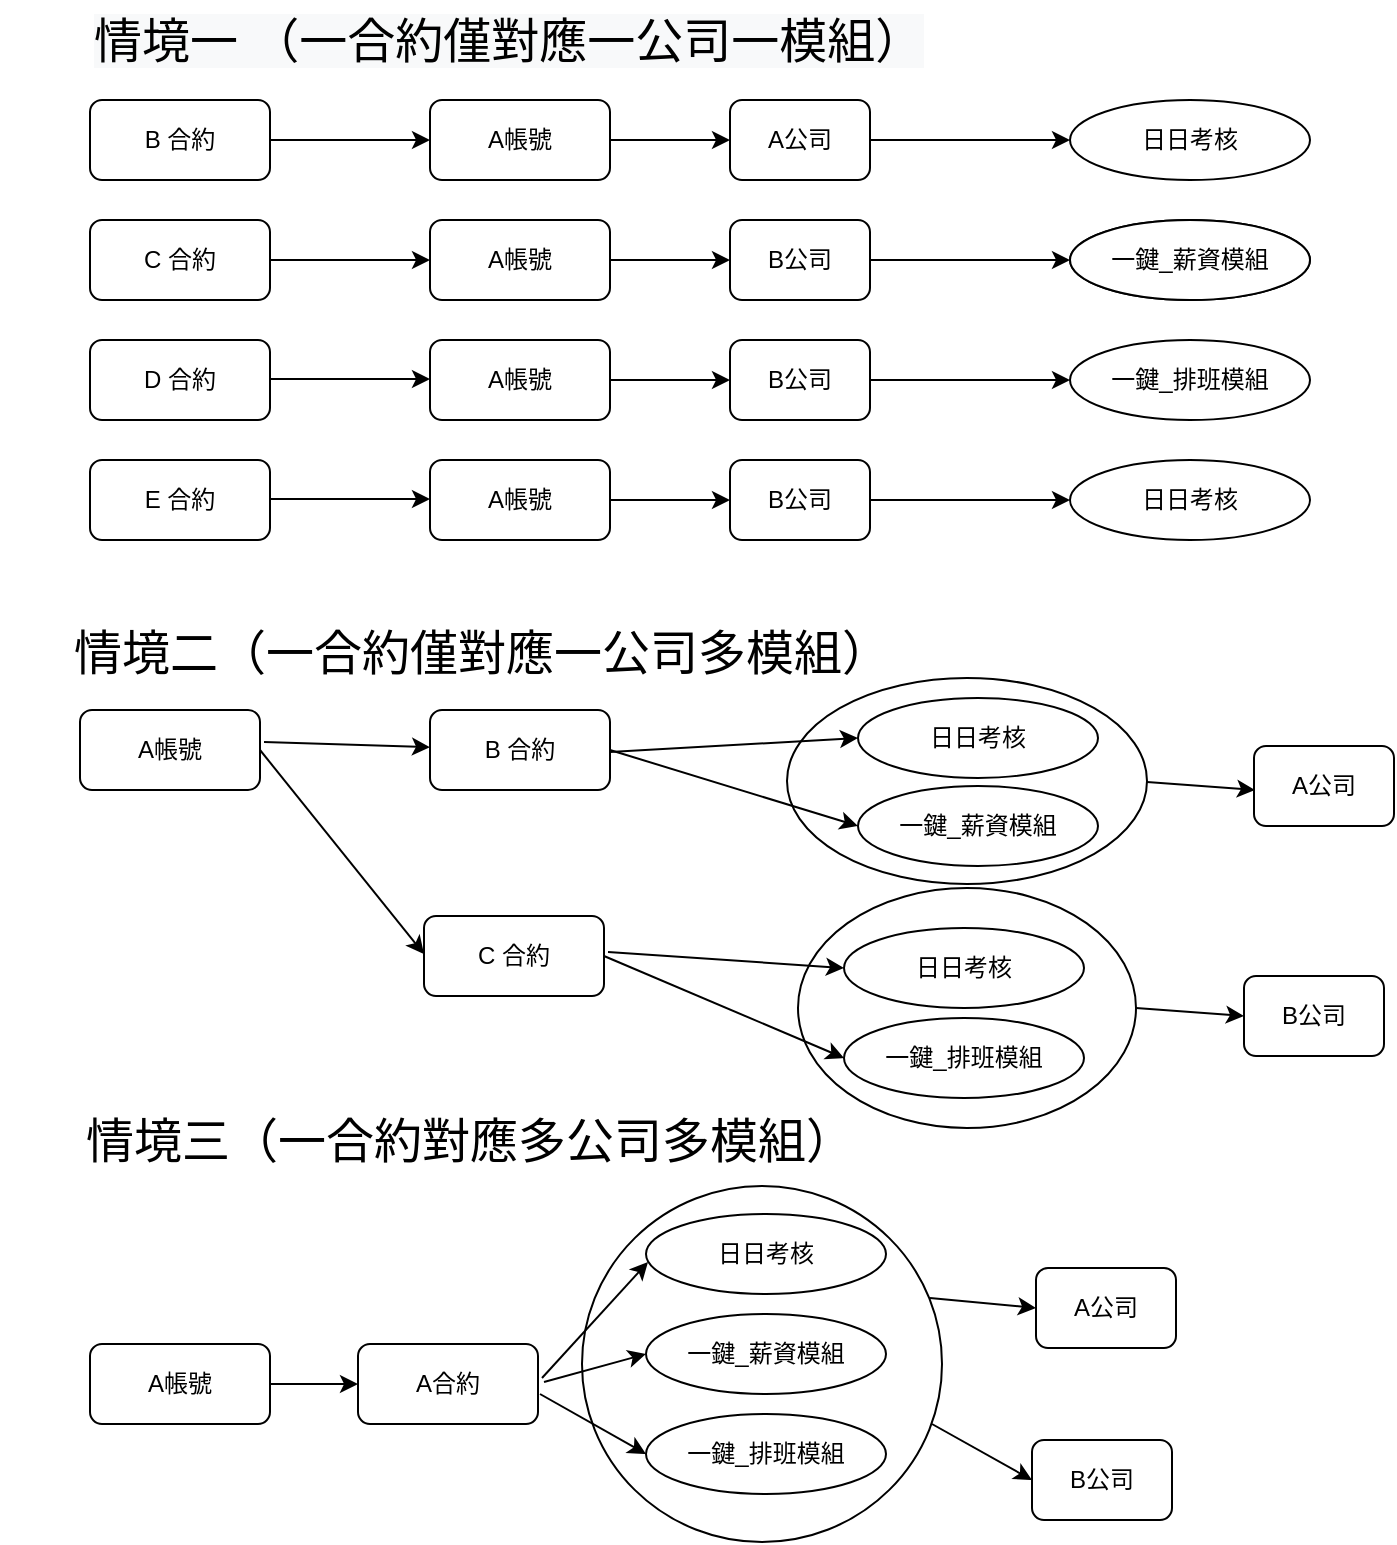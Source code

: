 <mxfile version="20.2.6" type="github">
  <diagram name="Page-1" id="c7558073-3199-34d8-9f00-42111426c3f3">
    <mxGraphModel dx="2039" dy="1276" grid="0" gridSize="10" guides="1" tooltips="1" connect="1" arrows="1" fold="1" page="0" pageScale="1" pageWidth="826" pageHeight="1169" background="none" math="0" shadow="0">
      <root>
        <mxCell id="0" />
        <mxCell id="1" parent="0" />
        <mxCell id="fkk-dUdgYTIu3yaUpUCs-96" value="A合約" style="rounded=1;whiteSpace=wrap;html=1;" parent="1" vertex="1">
          <mxGeometry x="174" y="637" width="90" height="40" as="geometry" />
        </mxCell>
        <mxCell id="fkk-dUdgYTIu3yaUpUCs-100" value="" style="endArrow=classic;html=1;rounded=0;exitX=1;exitY=0.5;exitDx=0;exitDy=0;entryX=0;entryY=0.5;entryDx=0;entryDy=0;" parent="1" source="u1RSE6ta-FY2qd_cUhFL-3" target="fkk-dUdgYTIu3yaUpUCs-96" edge="1">
          <mxGeometry width="50" height="50" relative="1" as="geometry">
            <mxPoint x="160" y="700" as="sourcePoint" />
            <mxPoint x="210" y="650" as="targetPoint" />
          </mxGeometry>
        </mxCell>
        <mxCell id="fkk-dUdgYTIu3yaUpUCs-102" value="A公司" style="rounded=1;whiteSpace=wrap;html=1;" parent="1" vertex="1">
          <mxGeometry x="513" y="599" width="70" height="40" as="geometry" />
        </mxCell>
        <mxCell id="fkk-dUdgYTIu3yaUpUCs-103" value="日日考核" style="ellipse;whiteSpace=wrap;html=1;" parent="1" vertex="1">
          <mxGeometry x="318" y="572" width="120" height="40" as="geometry" />
        </mxCell>
        <mxCell id="fkk-dUdgYTIu3yaUpUCs-104" value="一鍵_薪資模組" style="ellipse;whiteSpace=wrap;html=1;" parent="1" vertex="1">
          <mxGeometry x="318" y="622" width="120" height="40" as="geometry" />
        </mxCell>
        <mxCell id="fkk-dUdgYTIu3yaUpUCs-105" value="一鍵_排班模組" style="ellipse;whiteSpace=wrap;html=1;" parent="1" vertex="1">
          <mxGeometry x="318" y="672" width="120" height="40" as="geometry" />
        </mxCell>
        <mxCell id="fkk-dUdgYTIu3yaUpUCs-107" value="B公司" style="rounded=1;whiteSpace=wrap;html=1;" parent="1" vertex="1">
          <mxGeometry x="511" y="685" width="70" height="40" as="geometry" />
        </mxCell>
        <mxCell id="fkk-dUdgYTIu3yaUpUCs-114" value="B 合約" style="rounded=1;whiteSpace=wrap;html=1;" parent="1" vertex="1">
          <mxGeometry x="210" y="320" width="90" height="40" as="geometry" />
        </mxCell>
        <mxCell id="fkk-dUdgYTIu3yaUpUCs-115" value="A帳號" style="rounded=1;whiteSpace=wrap;html=1;" parent="1" vertex="1">
          <mxGeometry x="35" y="320" width="90" height="40" as="geometry" />
        </mxCell>
        <mxCell id="fkk-dUdgYTIu3yaUpUCs-116" value="" style="endArrow=classic;html=1;rounded=0;" parent="1" target="fkk-dUdgYTIu3yaUpUCs-114" edge="1">
          <mxGeometry width="50" height="50" relative="1" as="geometry">
            <mxPoint x="127" y="336" as="sourcePoint" />
            <mxPoint x="430" y="650" as="targetPoint" />
          </mxGeometry>
        </mxCell>
        <mxCell id="fkk-dUdgYTIu3yaUpUCs-118" value="A公司" style="rounded=1;whiteSpace=wrap;html=1;" parent="1" vertex="1">
          <mxGeometry x="622" y="338" width="70" height="40" as="geometry" />
        </mxCell>
        <mxCell id="fkk-dUdgYTIu3yaUpUCs-119" value="日日考核" style="ellipse;whiteSpace=wrap;html=1;" parent="1" vertex="1">
          <mxGeometry x="424" y="314" width="120" height="40" as="geometry" />
        </mxCell>
        <mxCell id="fkk-dUdgYTIu3yaUpUCs-120" value="一鍵_薪資模組" style="ellipse;whiteSpace=wrap;html=1;" parent="1" vertex="1">
          <mxGeometry x="424" y="358" width="120" height="40" as="geometry" />
        </mxCell>
        <mxCell id="fkk-dUdgYTIu3yaUpUCs-121" value="一鍵_排班模組" style="ellipse;whiteSpace=wrap;html=1;" parent="1" vertex="1">
          <mxGeometry x="417" y="474" width="120" height="40" as="geometry" />
        </mxCell>
        <mxCell id="fkk-dUdgYTIu3yaUpUCs-125" value="" style="endArrow=classic;html=1;rounded=0;entryX=0;entryY=0.5;entryDx=0;entryDy=0;" parent="1" target="fkk-dUdgYTIu3yaUpUCs-119" edge="1">
          <mxGeometry width="50" height="50" relative="1" as="geometry">
            <mxPoint x="300" y="341" as="sourcePoint" />
            <mxPoint x="510" y="330" as="targetPoint" />
          </mxGeometry>
        </mxCell>
        <mxCell id="fkk-dUdgYTIu3yaUpUCs-126" value="" style="endArrow=classic;html=1;rounded=0;entryX=0;entryY=0.5;entryDx=0;entryDy=0;exitX=1;exitY=0.5;exitDx=0;exitDy=0;" parent="1" source="fkk-dUdgYTIu3yaUpUCs-114" target="fkk-dUdgYTIu3yaUpUCs-120" edge="1">
          <mxGeometry width="50" height="50" relative="1" as="geometry">
            <mxPoint x="440" y="480" as="sourcePoint" />
            <mxPoint x="530" y="350" as="targetPoint" />
          </mxGeometry>
        </mxCell>
        <mxCell id="fkk-dUdgYTIu3yaUpUCs-127" value="" style="endArrow=classic;html=1;rounded=0;entryX=0;entryY=0.5;entryDx=0;entryDy=0;exitX=1;exitY=0.5;exitDx=0;exitDy=0;" parent="1" source="fkk-dUdgYTIu3yaUpUCs-128" target="fkk-dUdgYTIu3yaUpUCs-121" edge="1">
          <mxGeometry width="50" height="50" relative="1" as="geometry">
            <mxPoint x="440" y="480" as="sourcePoint" />
            <mxPoint x="520" y="390" as="targetPoint" />
          </mxGeometry>
        </mxCell>
        <mxCell id="fkk-dUdgYTIu3yaUpUCs-128" value="C 合約" style="rounded=1;whiteSpace=wrap;html=1;" parent="1" vertex="1">
          <mxGeometry x="207" y="423" width="90" height="40" as="geometry" />
        </mxCell>
        <mxCell id="fkk-dUdgYTIu3yaUpUCs-130" value="" style="endArrow=classic;html=1;rounded=0;exitX=1;exitY=0.5;exitDx=0;exitDy=0;" parent="1" edge="1" source="fkk-dUdgYTIu3yaUpUCs-115">
          <mxGeometry width="50" height="50" relative="1" as="geometry">
            <mxPoint x="121" y="347" as="sourcePoint" />
            <mxPoint x="207" y="442" as="targetPoint" />
          </mxGeometry>
        </mxCell>
        <mxCell id="fkk-dUdgYTIu3yaUpUCs-131" value="&lt;font style=&quot;font-size: 24px;&quot;&gt;情境三&lt;/font&gt;&lt;span style=&quot;font-size: 24px;&quot;&gt;（一合約對應多公司多模組）&lt;/span&gt;" style="text;html=1;strokeColor=none;fillColor=none;align=center;verticalAlign=middle;whiteSpace=wrap;rounded=0;" parent="1" vertex="1">
          <mxGeometry x="-5" y="521" width="470" height="30" as="geometry" />
        </mxCell>
        <mxCell id="fkk-dUdgYTIu3yaUpUCs-132" value="&lt;font style=&quot;font-size: 24px;&quot;&gt;情境二&lt;/font&gt;&lt;span style=&quot;font-size: 24px;&quot;&gt;（一合約僅對應一公司多模組）&lt;/span&gt;" style="text;html=1;strokeColor=none;fillColor=none;align=center;verticalAlign=middle;whiteSpace=wrap;rounded=0;" parent="1" vertex="1">
          <mxGeometry x="1" y="277" width="470" height="30" as="geometry" />
        </mxCell>
        <mxCell id="nwusQqHmpOEN58zbX362-1" value="B 合約" style="rounded=1;whiteSpace=wrap;html=1;" parent="1" vertex="1">
          <mxGeometry x="40" y="15" width="90" height="40" as="geometry" />
        </mxCell>
        <mxCell id="nwusQqHmpOEN58zbX362-2" value="A帳號" style="rounded=1;whiteSpace=wrap;html=1;" parent="1" vertex="1">
          <mxGeometry x="210" y="15" width="90" height="40" as="geometry" />
        </mxCell>
        <mxCell id="nwusQqHmpOEN58zbX362-3" value="" style="endArrow=classic;html=1;rounded=0;exitX=1;exitY=0.5;exitDx=0;exitDy=0;" parent="1" source="nwusQqHmpOEN58zbX362-1" target="nwusQqHmpOEN58zbX362-2" edge="1">
          <mxGeometry width="50" height="50" relative="1" as="geometry">
            <mxPoint x="160" y="85" as="sourcePoint" />
            <mxPoint x="430" y="315" as="targetPoint" />
          </mxGeometry>
        </mxCell>
        <mxCell id="nwusQqHmpOEN58zbX362-4" value="" style="endArrow=classic;html=1;rounded=0;exitX=1;exitY=0.5;exitDx=0;exitDy=0;entryX=0;entryY=0.5;entryDx=0;entryDy=0;" parent="1" source="nwusQqHmpOEN58zbX362-16" target="nwusQqHmpOEN58zbX362-10" edge="1">
          <mxGeometry width="50" height="50" relative="1" as="geometry">
            <mxPoint x="380" y="365" as="sourcePoint" />
            <mxPoint x="360" y="15" as="targetPoint" />
          </mxGeometry>
        </mxCell>
        <mxCell id="nwusQqHmpOEN58zbX362-5" value="A公司" style="rounded=1;whiteSpace=wrap;html=1;" parent="1" vertex="1">
          <mxGeometry x="360" y="15" width="70" height="40" as="geometry" />
        </mxCell>
        <mxCell id="nwusQqHmpOEN58zbX362-6" value="日日考核" style="ellipse;whiteSpace=wrap;html=1;" parent="1" vertex="1">
          <mxGeometry x="530" y="15" width="120" height="40" as="geometry" />
        </mxCell>
        <mxCell id="nwusQqHmpOEN58zbX362-7" value="一鍵_排班模組" style="ellipse;whiteSpace=wrap;html=1;" parent="1" vertex="1">
          <mxGeometry x="530" y="135" width="120" height="40" as="geometry" />
        </mxCell>
        <mxCell id="nwusQqHmpOEN58zbX362-8" value="一鍵_排班模組" style="ellipse;whiteSpace=wrap;html=1;" parent="1" vertex="1">
          <mxGeometry x="530" y="75" width="120" height="40" as="geometry" />
        </mxCell>
        <mxCell id="nwusQqHmpOEN58zbX362-9" value="" style="endArrow=classic;html=1;rounded=0;exitX=1;exitY=0.5;exitDx=0;exitDy=0;entryX=0;entryY=0.5;entryDx=0;entryDy=0;" parent="1" source="nwusQqHmpOEN58zbX362-5" target="nwusQqHmpOEN58zbX362-6" edge="1">
          <mxGeometry width="50" height="50" relative="1" as="geometry">
            <mxPoint x="430" y="5" as="sourcePoint" />
            <mxPoint x="490" y="-15" as="targetPoint" />
          </mxGeometry>
        </mxCell>
        <mxCell id="nwusQqHmpOEN58zbX362-10" value="B公司" style="rounded=1;whiteSpace=wrap;html=1;" parent="1" vertex="1">
          <mxGeometry x="360" y="135" width="70" height="40" as="geometry" />
        </mxCell>
        <mxCell id="nwusQqHmpOEN58zbX362-11" value="" style="endArrow=classic;html=1;rounded=0;exitX=1;exitY=0.5;exitDx=0;exitDy=0;entryX=0;entryY=0.5;entryDx=0;entryDy=0;" parent="1" source="nwusQqHmpOEN58zbX362-2" target="nwusQqHmpOEN58zbX362-5" edge="1">
          <mxGeometry width="50" height="50" relative="1" as="geometry">
            <mxPoint x="310" y="45" as="sourcePoint" />
            <mxPoint x="370" y="75" as="targetPoint" />
          </mxGeometry>
        </mxCell>
        <mxCell id="nwusQqHmpOEN58zbX362-13" value="" style="endArrow=classic;html=1;rounded=0;entryX=0;entryY=0.5;entryDx=0;entryDy=0;exitX=1;exitY=0.5;exitDx=0;exitDy=0;" parent="1" source="nwusQqHmpOEN58zbX362-10" target="nwusQqHmpOEN58zbX362-7" edge="1">
          <mxGeometry width="50" height="50" relative="1" as="geometry">
            <mxPoint x="430" y="65" as="sourcePoint" />
            <mxPoint x="530" y="15" as="targetPoint" />
          </mxGeometry>
        </mxCell>
        <mxCell id="nwusQqHmpOEN58zbX362-15" value="D 合約" style="rounded=1;whiteSpace=wrap;html=1;" parent="1" vertex="1">
          <mxGeometry x="40" y="135" width="90" height="40" as="geometry" />
        </mxCell>
        <mxCell id="nwusQqHmpOEN58zbX362-16" value="A帳號" style="rounded=1;whiteSpace=wrap;html=1;" parent="1" vertex="1">
          <mxGeometry x="210" y="135" width="90" height="40" as="geometry" />
        </mxCell>
        <mxCell id="nwusQqHmpOEN58zbX362-17" value="" style="endArrow=classic;html=1;rounded=0;exitX=1;exitY=0.5;exitDx=0;exitDy=0;" parent="1" edge="1">
          <mxGeometry width="50" height="50" relative="1" as="geometry">
            <mxPoint x="130" y="154.5" as="sourcePoint" />
            <mxPoint x="210" y="154.5" as="targetPoint" />
          </mxGeometry>
        </mxCell>
        <mxCell id="nwusQqHmpOEN58zbX362-20" value="C 合約" style="rounded=1;whiteSpace=wrap;html=1;" parent="1" vertex="1">
          <mxGeometry x="40" y="75" width="90" height="40" as="geometry" />
        </mxCell>
        <mxCell id="nwusQqHmpOEN58zbX362-21" value="A帳號" style="rounded=1;whiteSpace=wrap;html=1;" parent="1" vertex="1">
          <mxGeometry x="210" y="75" width="90" height="40" as="geometry" />
        </mxCell>
        <mxCell id="nwusQqHmpOEN58zbX362-22" value="" style="endArrow=classic;html=1;rounded=0;exitX=1;exitY=0.5;exitDx=0;exitDy=0;" parent="1" source="nwusQqHmpOEN58zbX362-20" target="nwusQqHmpOEN58zbX362-21" edge="1">
          <mxGeometry width="50" height="50" relative="1" as="geometry">
            <mxPoint x="160" y="145" as="sourcePoint" />
            <mxPoint x="430" y="375" as="targetPoint" />
          </mxGeometry>
        </mxCell>
        <mxCell id="nwusQqHmpOEN58zbX362-23" value="B公司" style="rounded=1;whiteSpace=wrap;html=1;" parent="1" vertex="1">
          <mxGeometry x="360" y="75" width="70" height="40" as="geometry" />
        </mxCell>
        <mxCell id="nwusQqHmpOEN58zbX362-24" value="一鍵_薪資模組" style="ellipse;whiteSpace=wrap;html=1;" parent="1" vertex="1">
          <mxGeometry x="530" y="75" width="120" height="40" as="geometry" />
        </mxCell>
        <mxCell id="nwusQqHmpOEN58zbX362-25" value="" style="endArrow=classic;html=1;rounded=0;exitX=1;exitY=0.5;exitDx=0;exitDy=0;entryX=0;entryY=0.5;entryDx=0;entryDy=0;" parent="1" source="nwusQqHmpOEN58zbX362-23" target="nwusQqHmpOEN58zbX362-24" edge="1">
          <mxGeometry width="50" height="50" relative="1" as="geometry">
            <mxPoint x="430" y="65" as="sourcePoint" />
            <mxPoint x="490" y="45" as="targetPoint" />
          </mxGeometry>
        </mxCell>
        <mxCell id="nwusQqHmpOEN58zbX362-26" value="" style="endArrow=classic;html=1;rounded=0;exitX=1;exitY=0.5;exitDx=0;exitDy=0;entryX=0;entryY=0.5;entryDx=0;entryDy=0;" parent="1" source="nwusQqHmpOEN58zbX362-21" target="nwusQqHmpOEN58zbX362-23" edge="1">
          <mxGeometry width="50" height="50" relative="1" as="geometry">
            <mxPoint x="310" y="105" as="sourcePoint" />
            <mxPoint x="370" y="135" as="targetPoint" />
          </mxGeometry>
        </mxCell>
        <mxCell id="nwusQqHmpOEN58zbX362-42" value="" style="endArrow=classic;html=1;rounded=0;exitX=1;exitY=0.5;exitDx=0;exitDy=0;entryX=0;entryY=0.5;entryDx=0;entryDy=0;" parent="1" source="nwusQqHmpOEN58zbX362-47" target="nwusQqHmpOEN58zbX362-44" edge="1">
          <mxGeometry width="50" height="50" relative="1" as="geometry">
            <mxPoint x="380" y="425" as="sourcePoint" />
            <mxPoint x="360" y="75" as="targetPoint" />
          </mxGeometry>
        </mxCell>
        <mxCell id="nwusQqHmpOEN58zbX362-43" value="日日考核" style="ellipse;whiteSpace=wrap;html=1;" parent="1" vertex="1">
          <mxGeometry x="530" y="195" width="120" height="40" as="geometry" />
        </mxCell>
        <mxCell id="nwusQqHmpOEN58zbX362-44" value="B公司" style="rounded=1;whiteSpace=wrap;html=1;" parent="1" vertex="1">
          <mxGeometry x="360" y="195" width="70" height="40" as="geometry" />
        </mxCell>
        <mxCell id="nwusQqHmpOEN58zbX362-45" value="" style="endArrow=classic;html=1;rounded=0;entryX=0;entryY=0.5;entryDx=0;entryDy=0;exitX=1;exitY=0.5;exitDx=0;exitDy=0;" parent="1" source="nwusQqHmpOEN58zbX362-44" target="nwusQqHmpOEN58zbX362-43" edge="1">
          <mxGeometry width="50" height="50" relative="1" as="geometry">
            <mxPoint x="430" y="125" as="sourcePoint" />
            <mxPoint x="530" y="75" as="targetPoint" />
          </mxGeometry>
        </mxCell>
        <mxCell id="nwusQqHmpOEN58zbX362-46" value="E 合約" style="rounded=1;whiteSpace=wrap;html=1;" parent="1" vertex="1">
          <mxGeometry x="40" y="195" width="90" height="40" as="geometry" />
        </mxCell>
        <mxCell id="nwusQqHmpOEN58zbX362-47" value="A帳號" style="rounded=1;whiteSpace=wrap;html=1;" parent="1" vertex="1">
          <mxGeometry x="210" y="195" width="90" height="40" as="geometry" />
        </mxCell>
        <mxCell id="nwusQqHmpOEN58zbX362-48" value="" style="endArrow=classic;html=1;rounded=0;exitX=1;exitY=0.5;exitDx=0;exitDy=0;" parent="1" edge="1">
          <mxGeometry width="50" height="50" relative="1" as="geometry">
            <mxPoint x="130" y="214.5" as="sourcePoint" />
            <mxPoint x="210" y="214.5" as="targetPoint" />
          </mxGeometry>
        </mxCell>
        <mxCell id="nwusQqHmpOEN58zbX362-49" value="&lt;span style=&quot;color: rgb(0, 0, 0); font-family: Helvetica; font-size: 24px; font-style: normal; font-variant-ligatures: normal; font-variant-caps: normal; font-weight: 400; letter-spacing: normal; orphans: 2; text-align: center; text-indent: 0px; text-transform: none; widows: 2; word-spacing: 0px; -webkit-text-stroke-width: 0px; background-color: rgb(248, 249, 250); text-decoration-thickness: initial; text-decoration-style: initial; text-decoration-color: initial; float: none; display: inline !important;&quot;&gt;情境一 （一合約僅對應一公司一模組）&lt;/span&gt;" style="text;whiteSpace=wrap;html=1;" parent="1" vertex="1">
          <mxGeometry x="40" y="-35" width="460" height="50" as="geometry" />
        </mxCell>
        <mxCell id="u1RSE6ta-FY2qd_cUhFL-3" value="A帳號" style="rounded=1;whiteSpace=wrap;html=1;" vertex="1" parent="1">
          <mxGeometry x="40" y="637" width="90" height="40" as="geometry" />
        </mxCell>
        <mxCell id="u1RSE6ta-FY2qd_cUhFL-7" value="" style="endArrow=classic;html=1;rounded=0;" edge="1" parent="1">
          <mxGeometry width="50" height="50" relative="1" as="geometry">
            <mxPoint x="266" y="654" as="sourcePoint" />
            <mxPoint x="319" y="596" as="targetPoint" />
          </mxGeometry>
        </mxCell>
        <mxCell id="u1RSE6ta-FY2qd_cUhFL-8" value="" style="endArrow=classic;html=1;rounded=0;entryX=0;entryY=0.5;entryDx=0;entryDy=0;" edge="1" parent="1" target="fkk-dUdgYTIu3yaUpUCs-104">
          <mxGeometry width="50" height="50" relative="1" as="geometry">
            <mxPoint x="267" y="656" as="sourcePoint" />
            <mxPoint x="362" y="606" as="targetPoint" />
          </mxGeometry>
        </mxCell>
        <mxCell id="u1RSE6ta-FY2qd_cUhFL-9" value="" style="endArrow=classic;html=1;rounded=0;entryX=0;entryY=0.5;entryDx=0;entryDy=0;" edge="1" parent="1" target="fkk-dUdgYTIu3yaUpUCs-105">
          <mxGeometry width="50" height="50" relative="1" as="geometry">
            <mxPoint x="265" y="662" as="sourcePoint" />
            <mxPoint x="362" y="666" as="targetPoint" />
          </mxGeometry>
        </mxCell>
        <mxCell id="u1RSE6ta-FY2qd_cUhFL-11" value="" style="ellipse;whiteSpace=wrap;html=1;fillColor=none;" vertex="1" parent="1">
          <mxGeometry x="286" y="558" width="180" height="178" as="geometry" />
        </mxCell>
        <mxCell id="u1RSE6ta-FY2qd_cUhFL-12" value="" style="endArrow=classic;html=1;rounded=0;entryX=0;entryY=0.5;entryDx=0;entryDy=0;exitX=1;exitY=0.5;exitDx=0;exitDy=0;" edge="1" parent="1" target="fkk-dUdgYTIu3yaUpUCs-107">
          <mxGeometry width="50" height="50" relative="1" as="geometry">
            <mxPoint x="461" y="677" as="sourcePoint" />
            <mxPoint x="541" y="687" as="targetPoint" />
          </mxGeometry>
        </mxCell>
        <mxCell id="u1RSE6ta-FY2qd_cUhFL-13" value="" style="endArrow=classic;html=1;rounded=0;entryX=0;entryY=0.5;entryDx=0;entryDy=0;exitX=1;exitY=0.5;exitDx=0;exitDy=0;" edge="1" parent="1" target="fkk-dUdgYTIu3yaUpUCs-102">
          <mxGeometry width="50" height="50" relative="1" as="geometry">
            <mxPoint x="460" y="614" as="sourcePoint" />
            <mxPoint x="540" y="624" as="targetPoint" />
          </mxGeometry>
        </mxCell>
        <mxCell id="u1RSE6ta-FY2qd_cUhFL-15" value="B公司" style="rounded=1;whiteSpace=wrap;html=1;" vertex="1" parent="1">
          <mxGeometry x="617" y="453" width="70" height="40" as="geometry" />
        </mxCell>
        <mxCell id="u1RSE6ta-FY2qd_cUhFL-16" value="日日考核" style="ellipse;whiteSpace=wrap;html=1;" vertex="1" parent="1">
          <mxGeometry x="417" y="429" width="120" height="40" as="geometry" />
        </mxCell>
        <mxCell id="u1RSE6ta-FY2qd_cUhFL-17" value="" style="endArrow=classic;html=1;rounded=0;entryX=0;entryY=0.5;entryDx=0;entryDy=0;" edge="1" parent="1" target="u1RSE6ta-FY2qd_cUhFL-16">
          <mxGeometry width="50" height="50" relative="1" as="geometry">
            <mxPoint x="299" y="441" as="sourcePoint" />
            <mxPoint x="440" y="511" as="targetPoint" />
          </mxGeometry>
        </mxCell>
        <mxCell id="u1RSE6ta-FY2qd_cUhFL-19" value="" style="ellipse;whiteSpace=wrap;html=1;fillColor=none;" vertex="1" parent="1">
          <mxGeometry x="394" y="409" width="169" height="120" as="geometry" />
        </mxCell>
        <mxCell id="u1RSE6ta-FY2qd_cUhFL-20" value="" style="ellipse;whiteSpace=wrap;html=1;fillColor=none;" vertex="1" parent="1">
          <mxGeometry x="388.5" y="304" width="180" height="103" as="geometry" />
        </mxCell>
        <mxCell id="u1RSE6ta-FY2qd_cUhFL-24" value="" style="endArrow=classic;html=1;rounded=0;entryX=0;entryY=0.5;entryDx=0;entryDy=0;exitX=1;exitY=0.5;exitDx=0;exitDy=0;" edge="1" parent="1" source="u1RSE6ta-FY2qd_cUhFL-19" target="u1RSE6ta-FY2qd_cUhFL-15">
          <mxGeometry width="50" height="50" relative="1" as="geometry">
            <mxPoint x="571" y="430" as="sourcePoint" />
            <mxPoint x="523" y="629" as="targetPoint" />
          </mxGeometry>
        </mxCell>
        <mxCell id="u1RSE6ta-FY2qd_cUhFL-25" value="" style="endArrow=classic;html=1;rounded=0;entryX=0;entryY=0.5;entryDx=0;entryDy=0;exitX=1;exitY=0.5;exitDx=0;exitDy=0;" edge="1" parent="1">
          <mxGeometry width="50" height="50" relative="1" as="geometry">
            <mxPoint x="568.5" y="356" as="sourcePoint" />
            <mxPoint x="622.5" y="360" as="targetPoint" />
          </mxGeometry>
        </mxCell>
      </root>
    </mxGraphModel>
  </diagram>
</mxfile>
